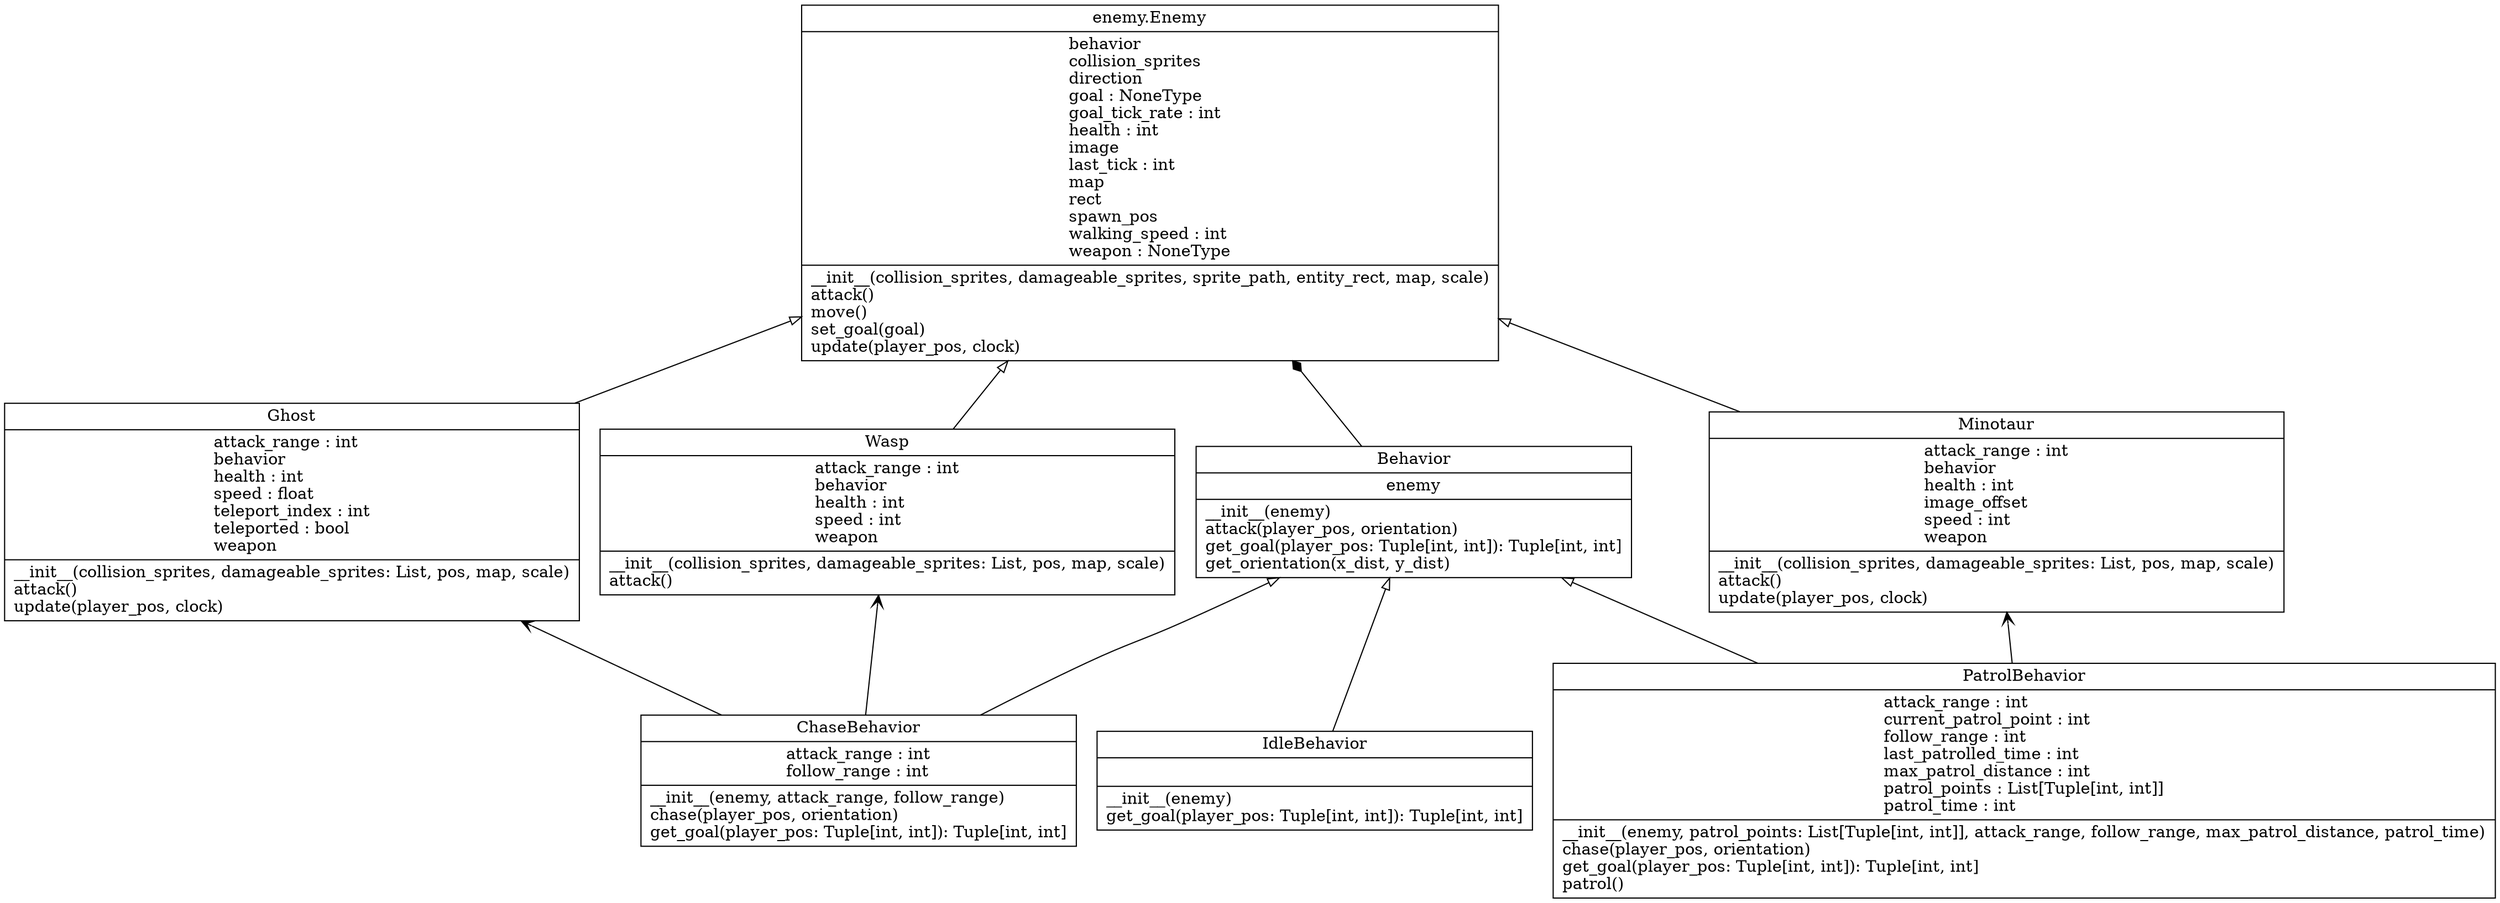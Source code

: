 digraph "Behavior" {
rankdir=BT
charset="utf-8"
"behavior.Behavior" [color="black", fontcolor="black", label=<{Behavior|enemy<br ALIGN="LEFT"/>|__init__(enemy)<br ALIGN="LEFT"/>attack(player_pos, orientation)<br ALIGN="LEFT"/>get_goal(player_pos: Tuple[int, int]): Tuple[int, int]<br ALIGN="LEFT"/>get_orientation(x_dist, y_dist)<br ALIGN="LEFT"/>}>, shape="record", style="solid"];
"behavior.ChaseBehavior" [color="black", fontcolor="black", label=<{ChaseBehavior|attack_range : int<br ALIGN="LEFT"/>follow_range : int<br ALIGN="LEFT"/>|__init__(enemy, attack_range, follow_range)<br ALIGN="LEFT"/>chase(player_pos, orientation)<br ALIGN="LEFT"/>get_goal(player_pos: Tuple[int, int]): Tuple[int, int]<br ALIGN="LEFT"/>}>, shape="record", style="solid"];
"behavior.IdleBehavior" [color="black", fontcolor="black", label=<{IdleBehavior|<br ALIGN="LEFT"/>|__init__(enemy)<br ALIGN="LEFT"/>get_goal(player_pos: Tuple[int, int]): Tuple[int, int]<br ALIGN="LEFT"/>}>, shape="record", style="solid"];
"behavior.PatrolBehavior" [color="black", fontcolor="black", label=<{PatrolBehavior|attack_range : int<br ALIGN="LEFT"/>current_patrol_point : int<br ALIGN="LEFT"/>follow_range : int<br ALIGN="LEFT"/>last_patrolled_time : int<br ALIGN="LEFT"/>max_patrol_distance : int<br ALIGN="LEFT"/>patrol_points : List[Tuple[int, int]]<br ALIGN="LEFT"/>patrol_time : int<br ALIGN="LEFT"/>|__init__(enemy, patrol_points: List[Tuple[int, int]], attack_range, follow_range, max_patrol_distance, patrol_time)<br ALIGN="LEFT"/>chase(player_pos, orientation)<br ALIGN="LEFT"/>get_goal(player_pos: Tuple[int, int]): Tuple[int, int]<br ALIGN="LEFT"/>patrol()<br ALIGN="LEFT"/>}>, shape="record", style="solid"];
"behavior.ChaseBehavior" -> "behavior.Behavior" [arrowhead="empty", arrowtail="none"];
"behavior.IdleBehavior" -> "behavior.Behavior" [arrowhead="empty", arrowtail="none"];
"behavior.PatrolBehavior" -> "behavior.Behavior" [arrowhead="empty", arrowtail="none"];

"enemy.Enemy" [color="black", fontcolor="black", label=<{enemy.Enemy|behavior<br ALIGN="LEFT"/>collision_sprites<br ALIGN="LEFT"/>direction<br ALIGN="LEFT"/>goal : NoneType<br ALIGN="LEFT"/>goal_tick_rate : int<br ALIGN="LEFT"/>health : int<br ALIGN="LEFT"/>image<br ALIGN="LEFT"/>last_tick : int<br ALIGN="LEFT"/>map<br ALIGN="LEFT"/>rect<br ALIGN="LEFT"/>spawn_pos<br ALIGN="LEFT"/>walking_speed : int<br ALIGN="LEFT"/>weapon : NoneType<br ALIGN="LEFT"/>|__init__(collision_sprites, damageable_sprites, sprite_path, entity_rect, map, scale)<br ALIGN="LEFT"/>attack()<br ALIGN="LEFT"/>move()<br ALIGN="LEFT"/>set_goal(goal)<br ALIGN="LEFT"/>update(player_pos, clock)<br ALIGN="LEFT"/>}>, shape="record", style="solid"];

"enemies.Ghost" [color="black", fontcolor="black", label=<{Ghost|attack_range : int<br ALIGN="LEFT"/>behavior<br ALIGN="LEFT"/>health : int<br ALIGN="LEFT"/>speed : float<br ALIGN="LEFT"/>teleport_index : int<br ALIGN="LEFT"/>teleported : bool<br ALIGN="LEFT"/>weapon<br ALIGN="LEFT"/>|__init__(collision_sprites, damageable_sprites: List, pos, map, scale)<br ALIGN="LEFT"/>attack()<br ALIGN="LEFT"/>update(player_pos, clock)<br ALIGN="LEFT"/>}>, shape="record", style="solid"];
"enemies.Minotaur" [color="black", fontcolor="black", label=<{Minotaur|attack_range : int<br ALIGN="LEFT"/>behavior<br ALIGN="LEFT"/>health : int<br ALIGN="LEFT"/>image_offset<br ALIGN="LEFT"/>speed : int<br ALIGN="LEFT"/>weapon<br ALIGN="LEFT"/>|__init__(collision_sprites, damageable_sprites: List, pos, map, scale)<br ALIGN="LEFT"/>attack()<br ALIGN="LEFT"/>update(player_pos, clock)<br ALIGN="LEFT"/>}>, shape="record", style="solid"];
"enemies.Wasp" [color="black", fontcolor="black", label=<{Wasp|attack_range : int<br ALIGN="LEFT"/>behavior<br ALIGN="LEFT"/>health : int<br ALIGN="LEFT"/>speed : int<br ALIGN="LEFT"/>weapon<br ALIGN="LEFT"/>|__init__(collision_sprites, damageable_sprites: List, pos, map, scale)<br ALIGN="LEFT"/>attack()<br ALIGN="LEFT"/>}>, shape="record", style="solid"];
"enemies.Wasp" -> "enemy.Enemy" [arrowhead="empty"]
"enemies.Minotaur" -> "enemy.Enemy" [arrowhead="empty"]
"enemies.Ghost" -> "enemy.Enemy" [arrowhead="empty"]
"behavior.Behavior" -> "enemy.Enemy" [arrowhead="diamond"]
"behavior.ChaseBehavior" -> "enemies.Wasp" [arrowhead="open"]
"behavior.ChaseBehavior" -> "enemies.Ghost" [arrowhead="open"]
"behavior.PatrolBehavior" -> "enemies.Minotaur" [arrowhead="open"]
}
